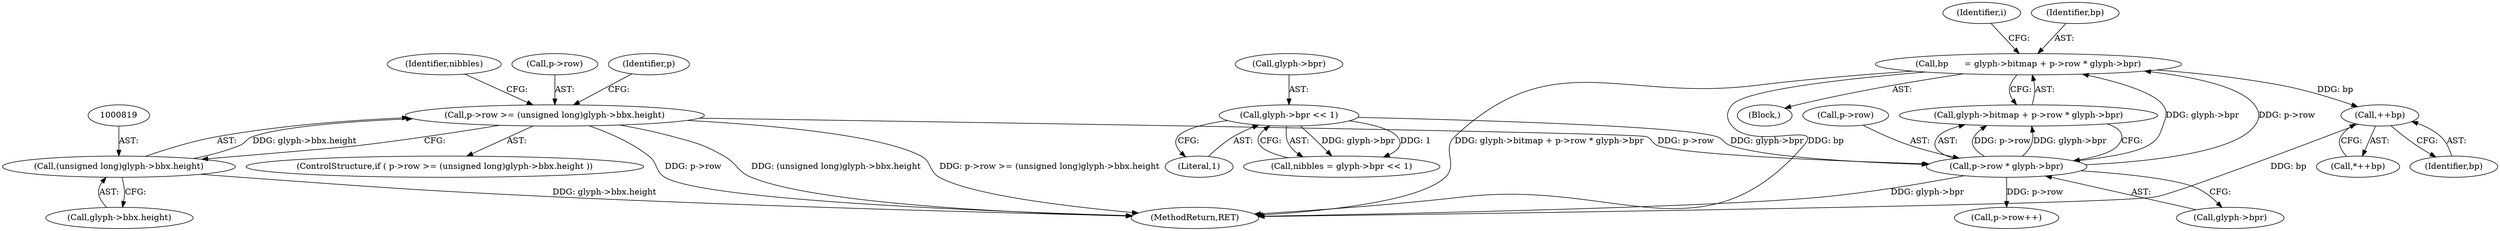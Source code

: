 digraph "0_savannah_7f2e4f4f553f6836be7683f66226afac3fa979b8@integer" {
"1000852" [label="(Call,bp      = glyph->bitmap + p->row * glyph->bpr)"];
"1000858" [label="(Call,p->row * glyph->bpr)"];
"1000814" [label="(Call,p->row >= (unsigned long)glyph->bbx.height)"];
"1000818" [label="(Call,(unsigned long)glyph->bbx.height)"];
"1000847" [label="(Call,glyph->bpr << 1)"];
"1000911" [label="(Call,++bp)"];
"1000812" [label="(Block,)"];
"1000847" [label="(Call,glyph->bpr << 1)"];
"1000851" [label="(Literal,1)"];
"1000854" [label="(Call,glyph->bitmap + p->row * glyph->bpr)"];
"1000858" [label="(Call,p->row * glyph->bpr)"];
"1000846" [label="(Identifier,nibbles)"];
"1000859" [label="(Call,p->row)"];
"1000820" [label="(Call,glyph->bbx.height)"];
"1000848" [label="(Call,glyph->bpr)"];
"1000991" [label="(Call,p->row++)"];
"1000911" [label="(Call,++bp)"];
"1000815" [label="(Call,p->row)"];
"1000813" [label="(ControlStructure,if ( p->row >= (unsigned long)glyph->bbx.height ))"];
"1000910" [label="(Call,*++bp)"];
"1000867" [label="(Identifier,i)"];
"1000830" [label="(Identifier,p)"];
"1000845" [label="(Call,nibbles = glyph->bpr << 1)"];
"1001562" [label="(MethodReturn,RET)"];
"1000814" [label="(Call,p->row >= (unsigned long)glyph->bbx.height)"];
"1000853" [label="(Identifier,bp)"];
"1000862" [label="(Call,glyph->bpr)"];
"1000852" [label="(Call,bp      = glyph->bitmap + p->row * glyph->bpr)"];
"1000912" [label="(Identifier,bp)"];
"1000818" [label="(Call,(unsigned long)glyph->bbx.height)"];
"1000852" -> "1000812"  [label="AST: "];
"1000852" -> "1000854"  [label="CFG: "];
"1000853" -> "1000852"  [label="AST: "];
"1000854" -> "1000852"  [label="AST: "];
"1000867" -> "1000852"  [label="CFG: "];
"1000852" -> "1001562"  [label="DDG: bp"];
"1000852" -> "1001562"  [label="DDG: glyph->bitmap + p->row * glyph->bpr"];
"1000858" -> "1000852"  [label="DDG: p->row"];
"1000858" -> "1000852"  [label="DDG: glyph->bpr"];
"1000852" -> "1000911"  [label="DDG: bp"];
"1000858" -> "1000854"  [label="AST: "];
"1000858" -> "1000862"  [label="CFG: "];
"1000859" -> "1000858"  [label="AST: "];
"1000862" -> "1000858"  [label="AST: "];
"1000854" -> "1000858"  [label="CFG: "];
"1000858" -> "1001562"  [label="DDG: glyph->bpr"];
"1000858" -> "1000854"  [label="DDG: p->row"];
"1000858" -> "1000854"  [label="DDG: glyph->bpr"];
"1000814" -> "1000858"  [label="DDG: p->row"];
"1000847" -> "1000858"  [label="DDG: glyph->bpr"];
"1000858" -> "1000991"  [label="DDG: p->row"];
"1000814" -> "1000813"  [label="AST: "];
"1000814" -> "1000818"  [label="CFG: "];
"1000815" -> "1000814"  [label="AST: "];
"1000818" -> "1000814"  [label="AST: "];
"1000830" -> "1000814"  [label="CFG: "];
"1000846" -> "1000814"  [label="CFG: "];
"1000814" -> "1001562"  [label="DDG: (unsigned long)glyph->bbx.height"];
"1000814" -> "1001562"  [label="DDG: p->row >= (unsigned long)glyph->bbx.height"];
"1000814" -> "1001562"  [label="DDG: p->row"];
"1000818" -> "1000814"  [label="DDG: glyph->bbx.height"];
"1000818" -> "1000820"  [label="CFG: "];
"1000819" -> "1000818"  [label="AST: "];
"1000820" -> "1000818"  [label="AST: "];
"1000818" -> "1001562"  [label="DDG: glyph->bbx.height"];
"1000847" -> "1000845"  [label="AST: "];
"1000847" -> "1000851"  [label="CFG: "];
"1000848" -> "1000847"  [label="AST: "];
"1000851" -> "1000847"  [label="AST: "];
"1000845" -> "1000847"  [label="CFG: "];
"1000847" -> "1000845"  [label="DDG: glyph->bpr"];
"1000847" -> "1000845"  [label="DDG: 1"];
"1000911" -> "1000910"  [label="AST: "];
"1000911" -> "1000912"  [label="CFG: "];
"1000912" -> "1000911"  [label="AST: "];
"1000910" -> "1000911"  [label="CFG: "];
"1000911" -> "1001562"  [label="DDG: bp"];
}
